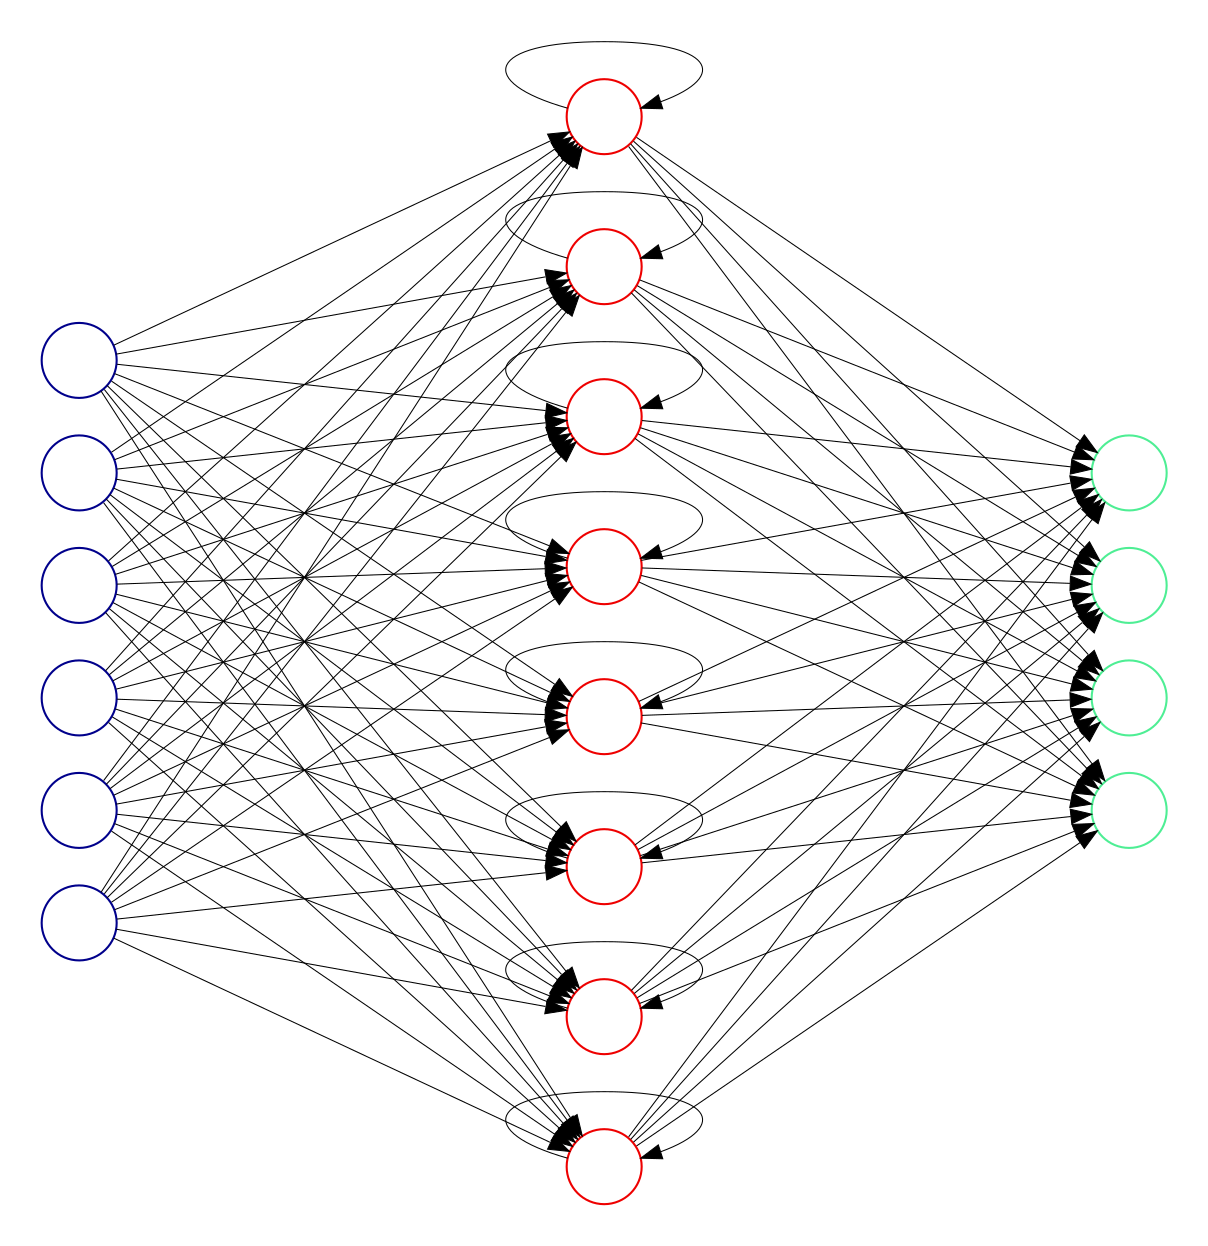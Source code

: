 digraph G {

        rankdir=LR
        ranksep="3.0"
	splines=line
        
        node [fixedsize=true, label=""];
        edge [penwidth="0.5"];

        subgraph cluster_0 {
		color=white;
		node [style=solid,color=blue4, shape=circle];
		x1 x2 x3 x4 x5 x6;
		// label = "layer 1 (Input layer)";
	}

	subgraph cluster_1 {
		color=white;
		node [style=solid,color=red2, shape=circle];
		a1 a2 a3 a4 a5 a6 a7 a8;
		// label = "layer 2 (hidden layer)";
	}

//	subgraph cluster_2 {
		//color=white;
		//node [style=solid,color=red2, shape=circle];
		//b1 b2 b3 b4 b5 b6 b7 b8;
		// label = "layer 2 (hidden layer)";
	//}

	//subgraph cluster_3 {
		//color=white;
		//node [style=solid,color=red2, shape=circle];
		//c1 c2 c3 c4 c5 c6 c7 c8;
		// label = "layer 2 (hidden layer)";
	//}
	subgraph cluster_6 {
		color=white;
		node [style=solid,color=seagreen2, shape=circle];
		O1, O2, O3, O4;
		// label="layer 3 (output layer)";
	}

        x1 -> a1;
        x1 -> a2;
        x1 -> a3;
        x1 -> a4;
        x1 -> a5;
        x1 -> a6;
        x1 -> a7;
        x1 -> a8;

        x2 -> a1;
        x2 -> a2;
        x2 -> a3;
        x2 -> a4;
        x2 -> a5;
        x2 -> a6;
        x2 -> a7;
        x2 -> a8;

        x3 -> a1;
        x3 -> a2;
        x3 -> a3;
        x3 -> a4;
        x3 -> a5;
        x3 -> a6;
        x3 -> a7;
        x3 -> a8;

        x4 -> a1;
        x4 -> a2;
        x4 -> a3;
        x4 -> a4;
        x4 -> a5;
        x4 -> a6;
        x4 -> a7;
        x4 -> a8;

        x5 -> a1;
        x5 -> a2;
        x5 -> a3;
        x5 -> a4;
        x5 -> a5;
        x5 -> a6;
        x5 -> a7;
        x5 -> a8;

        x6 -> a1;
        x6 -> a2;
        x6 -> a3;
        x6 -> a4;
        x6 -> a5;
        x6 -> a6;
        x6 -> a7;
        x6 -> a8;

        a1 -> a1;
        a2 -> a2;
        a3 -> a3;
        a4 -> a4;
        a5 -> a5;
        a6 -> a6;
        a7 -> a7;
        a8 -> a8;

//       a1 -> b1;
//       a1 -> b2;
//       a1 -> b3;
//       a1 -> b4;
//       a1 -> b5;
//       a1 -> b6;
//       a1 -> b7;
//       a1 -> b8;
//
//       a2 -> b1;
//       a2 -> b2;
//       a2 -> b3;
//       a2 -> b4;
//       a2 -> b5;
//       a2 -> b6;
//       a2 -> b7;
//       a2 -> b8;
//
//       a3 -> b1;
//       a3 -> b2;
//       a3 -> b3;
//       a3 -> b4;
//       a3 -> b5;
//       a3 -> b6;
//       a3 -> b7;
//       a3 -> b8;
//
//       a4 -> b1;
//       a4 -> b2;
//       a4 -> b3;
//       a4 -> b4;
//       a4 -> b5;
//       a4 -> b6;
//       a4 -> b7;
//       a4 -> b8;
//
//       a5 -> b1;
//       a5 -> b2;
//       a5 -> b3;
//       a5 -> b4;
//       a5 -> b5;
//       a5 -> b6;
//       a5 -> b7;
//       a5 -> b8;
//
//       a6 -> b1;
//       a6 -> b2;
//       a6 -> b3;
//       a6 -> b4;
//       a6 -> b5;
//       a6 -> b6;
//       a6 -> b7;
//       a6 -> b8;
//       
//       a7 -> b1;
//       a7 -> b2;
//       a7 -> b3;
//       a7 -> b4;
//       a7 -> b5;
//       a7 -> b6;
//       a7 -> b7;
//       a7 -> b8;
//
//       a8 -> b1;
//       a8 -> b2;
//       a8 -> b3;
//       a8 -> b4;
//       a8 -> b5;
//       a8 -> b6;
//       a8 -> b7;
//       a8 -> b8;
//
//       b1 -> b1;
//       b2 -> b2;
//       b3 -> b3;
//       b4 -> b4;
//       b5 -> b5;
//       b6 -> b6;
//       b7 -> b7;
//       b8 -> b8;
//
//       b1 -> c1;
//       b1 -> c2;
//       b1 -> c3;
//       b1 -> c4;
//       b1 -> c5;
//       b1 -> c6;
//       b1 -> c7;
//       b1 -> c8;
//
//       b2 -> c1;
//       b2 -> c2;
//       b2 -> c3;
//       b2 -> c4;
//       b2 -> c5;
//       b2 -> c6;
//       b2 -> c7;
//       b2 -> c8;
//       
//       b3 -> c1;
//       b3 -> c2;
//       b3 -> c3;
//       b3 -> c4;
//       b3 -> c5;
//       b3 -> c6;
//       b3 -> c7;
//       b3 -> c8;
//
//       b4 -> c1;
//       b4 -> c2;
//       b4 -> c3;
//       b4 -> c4;
//       b4 -> c5;
//       b4 -> c6;
//       b4 -> c7;
//       b4 -> c8;
//
//       b5 -> c1;
//       b5 -> c2;
//       b5 -> c3;
//       b5 -> c4;
//       b5 -> c5;
//       b5 -> c6;
//       b5 -> c7;
//       b5 -> c8;
//
//       b6 -> c1;
//       b6 -> c2;
//       b6 -> c3;
//       b6 -> c4;
//       b6 -> c5;
//       b6 -> c6;
//       b6 -> c7;
//       b6 -> c8;
//
//       b7 -> c1;
//       b7 -> c2;
//       b7 -> c3;
//       b7 -> c4;
//       b7 -> c5;
//       b7 -> c6;
//       b7 -> c7;
//       b7 -> c8;
//
//       b8 -> c1;
//       b8 -> c2;
//       b8 -> c3;
//       b8 -> c4;
//       b8 -> c5;
//       b8 -> c6;
//       b8 -> c7;
//       b8 -> c8;
//
//       c1 -> c1;
//       c2 -> c2;
//       c3 -> c3;
//       c4 -> c4;
//       c5 -> c5;
//       c6 -> c6;
//       c7 -> c7;
//       c8 -> c8;

        a1 -> O1;
        a1 -> O2;
        a1 -> O3;
        a1 -> O4;

        a2 -> O1;
        a2 -> O2;
        a2 -> O3;
        a2 -> O4;

        a3 -> O1;
        a3 -> O2;
        a3 -> O3;
        a3 -> O4;

        a4 -> O1;
        a4 -> O2;
        a4 -> O3;
        a4 -> O4;

        a5 -> O1;
        a5 -> O2;
        a5 -> O3;
        a5 -> O4;

        a6 -> O1;
        a6 -> O2;
        a6 -> O3;
        a6 -> O4;

        a7 -> O1;
        a7 -> O2;
        a7 -> O3;
        a7 -> O4;

        a8 -> O1;
        a8 -> O2;
        a8 -> O3;
        a8 -> O4;
}
